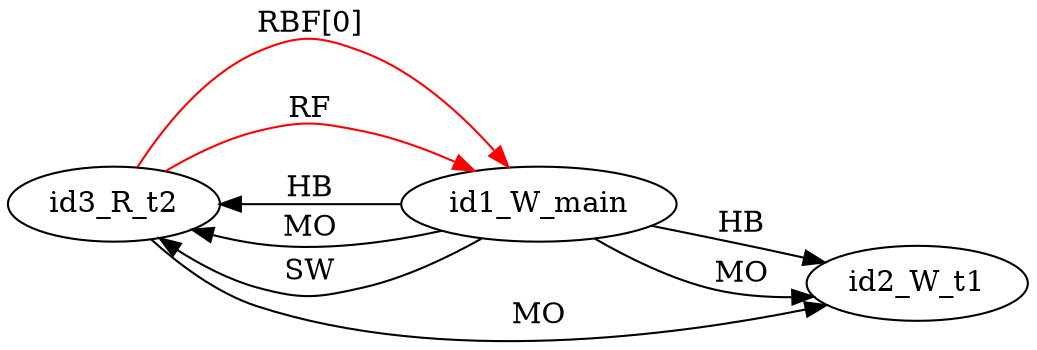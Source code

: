 digraph memory_model {
rankdir=LR;
id3_R_t2 -> id1_W_main [label = "RBF[0]", color="red"];
id3_R_t2 -> id1_W_main [label = "RF", color="red"];
id1_W_main -> id2_W_t1 [label = "HB", color="black"];
id1_W_main -> id3_R_t2 [label = "HB", color="black"];
id1_W_main -> id2_W_t1 [label = "MO", color="black"];
id1_W_main -> id3_R_t2 [label = "MO", color="black"];
id3_R_t2 -> id2_W_t1 [label = "MO", color="black"];
id1_W_main -> id3_R_t2 [label = "SW", color="black"];
}